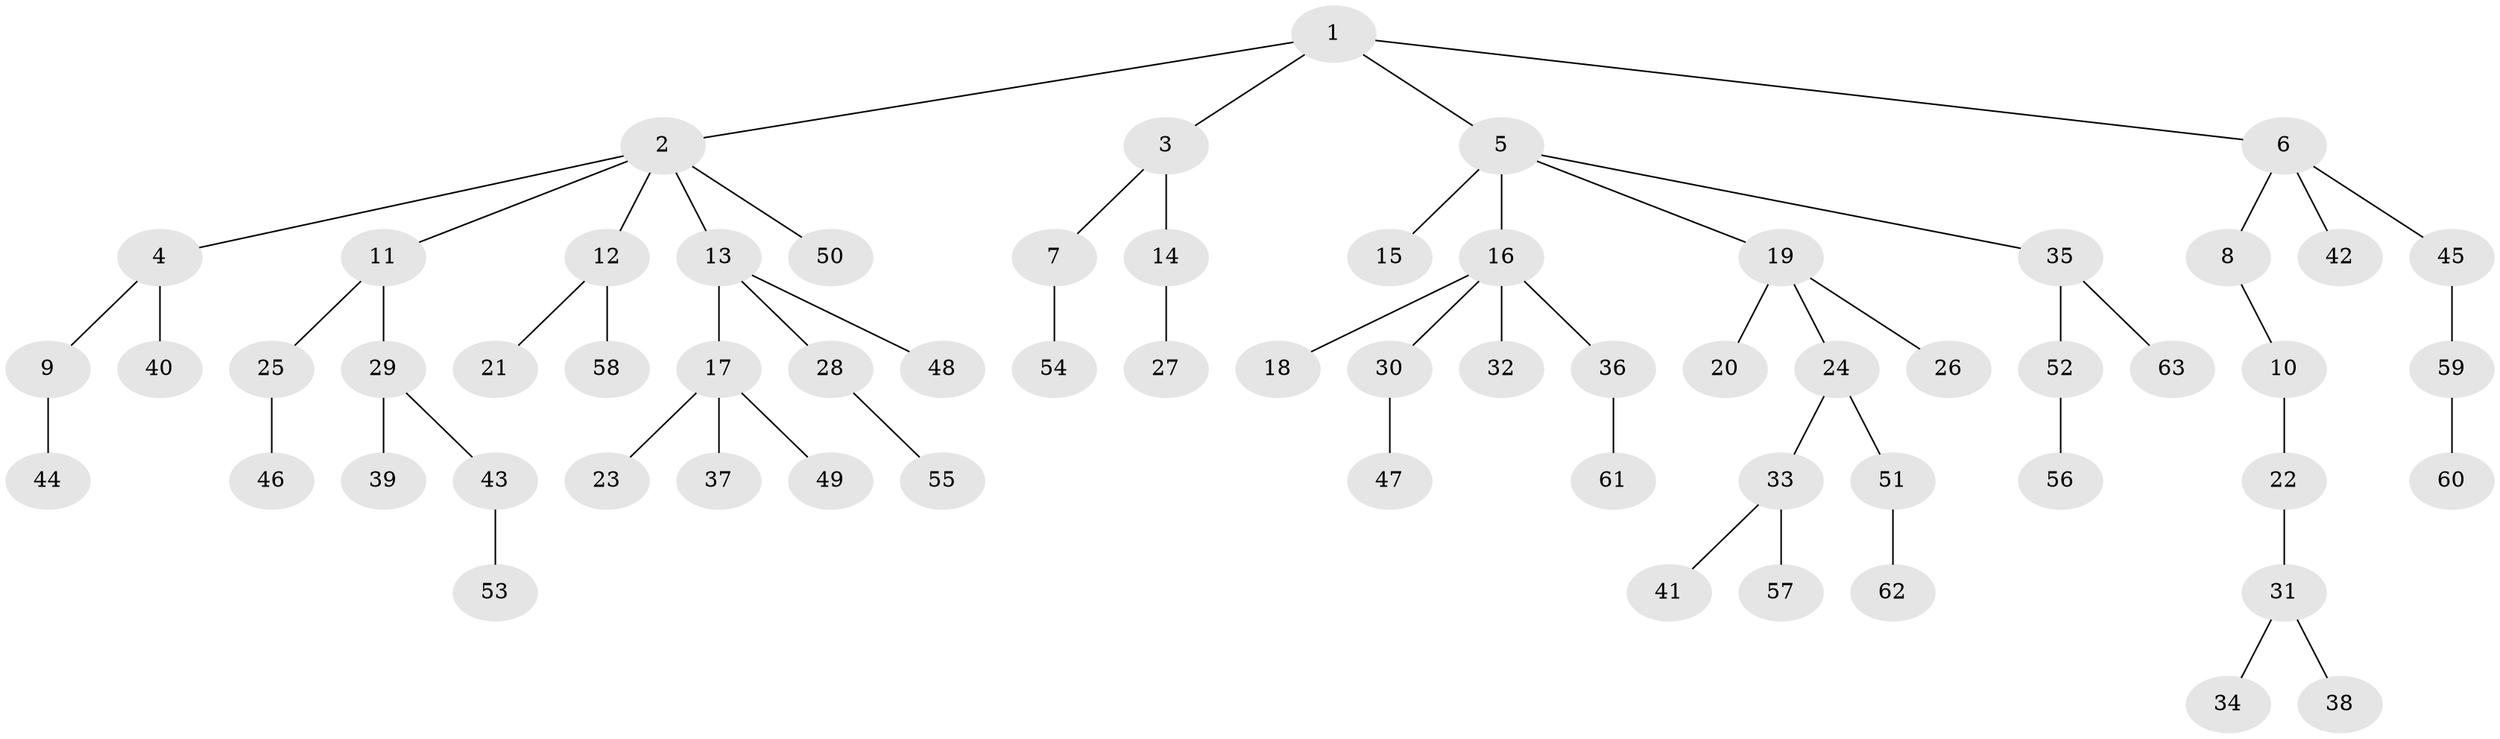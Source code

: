 // Generated by graph-tools (version 1.1) at 2025/26/03/09/25 03:26:28]
// undirected, 63 vertices, 62 edges
graph export_dot {
graph [start="1"]
  node [color=gray90,style=filled];
  1;
  2;
  3;
  4;
  5;
  6;
  7;
  8;
  9;
  10;
  11;
  12;
  13;
  14;
  15;
  16;
  17;
  18;
  19;
  20;
  21;
  22;
  23;
  24;
  25;
  26;
  27;
  28;
  29;
  30;
  31;
  32;
  33;
  34;
  35;
  36;
  37;
  38;
  39;
  40;
  41;
  42;
  43;
  44;
  45;
  46;
  47;
  48;
  49;
  50;
  51;
  52;
  53;
  54;
  55;
  56;
  57;
  58;
  59;
  60;
  61;
  62;
  63;
  1 -- 2;
  1 -- 3;
  1 -- 5;
  1 -- 6;
  2 -- 4;
  2 -- 11;
  2 -- 12;
  2 -- 13;
  2 -- 50;
  3 -- 7;
  3 -- 14;
  4 -- 9;
  4 -- 40;
  5 -- 15;
  5 -- 16;
  5 -- 19;
  5 -- 35;
  6 -- 8;
  6 -- 42;
  6 -- 45;
  7 -- 54;
  8 -- 10;
  9 -- 44;
  10 -- 22;
  11 -- 25;
  11 -- 29;
  12 -- 21;
  12 -- 58;
  13 -- 17;
  13 -- 28;
  13 -- 48;
  14 -- 27;
  16 -- 18;
  16 -- 30;
  16 -- 32;
  16 -- 36;
  17 -- 23;
  17 -- 37;
  17 -- 49;
  19 -- 20;
  19 -- 24;
  19 -- 26;
  22 -- 31;
  24 -- 33;
  24 -- 51;
  25 -- 46;
  28 -- 55;
  29 -- 39;
  29 -- 43;
  30 -- 47;
  31 -- 34;
  31 -- 38;
  33 -- 41;
  33 -- 57;
  35 -- 52;
  35 -- 63;
  36 -- 61;
  43 -- 53;
  45 -- 59;
  51 -- 62;
  52 -- 56;
  59 -- 60;
}
